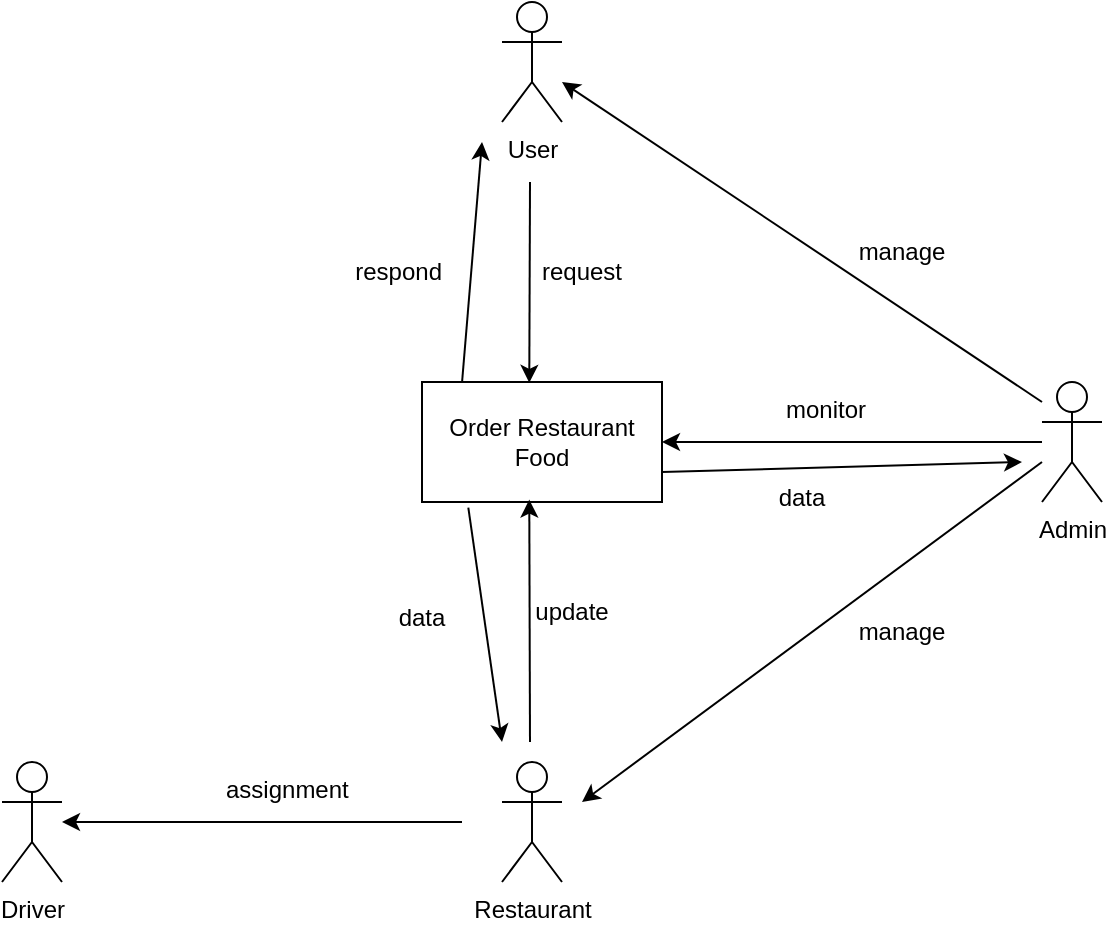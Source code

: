 <mxfile version="26.0.5">
  <diagram name="Page-1" id="LK-pGo-8605fhFCFJTDb">
    <mxGraphModel dx="1042" dy="565" grid="1" gridSize="10" guides="1" tooltips="1" connect="1" arrows="1" fold="1" page="1" pageScale="1" pageWidth="850" pageHeight="1100" math="0" shadow="0">
      <root>
        <mxCell id="0" />
        <mxCell id="1" parent="0" />
        <mxCell id="XO0aJEWpJ-uFAMMzvpzD-1" value="User" style="shape=umlActor;verticalLabelPosition=bottom;verticalAlign=top;html=1;outlineConnect=0;" parent="1" vertex="1">
          <mxGeometry x="390" y="50" width="30" height="60" as="geometry" />
        </mxCell>
        <mxCell id="XO0aJEWpJ-uFAMMzvpzD-2" value="Order Restaurant Food" style="rounded=0;whiteSpace=wrap;html=1;" parent="1" vertex="1">
          <mxGeometry x="350" y="240" width="120" height="60" as="geometry" />
        </mxCell>
        <mxCell id="XO0aJEWpJ-uFAMMzvpzD-3" value="Restaurant" style="shape=umlActor;verticalLabelPosition=bottom;verticalAlign=top;html=1;outlineConnect=0;" parent="1" vertex="1">
          <mxGeometry x="390" y="430" width="30" height="60" as="geometry" />
        </mxCell>
        <mxCell id="XO0aJEWpJ-uFAMMzvpzD-4" value="Admin" style="shape=umlActor;verticalLabelPosition=bottom;verticalAlign=top;html=1;outlineConnect=0;" parent="1" vertex="1">
          <mxGeometry x="660" y="240" width="30" height="60" as="geometry" />
        </mxCell>
        <mxCell id="XO0aJEWpJ-uFAMMzvpzD-5" value="Driver" style="shape=umlActor;verticalLabelPosition=bottom;verticalAlign=top;html=1;outlineConnect=0;" parent="1" vertex="1">
          <mxGeometry x="140" y="430" width="30" height="60" as="geometry" />
        </mxCell>
        <mxCell id="XO0aJEWpJ-uFAMMzvpzD-9" value="" style="endArrow=classic;html=1;rounded=0;entryX=0.447;entryY=0.007;entryDx=0;entryDy=0;entryPerimeter=0;" parent="1" target="XO0aJEWpJ-uFAMMzvpzD-2" edge="1">
          <mxGeometry width="50" height="50" relative="1" as="geometry">
            <mxPoint x="404" y="140" as="sourcePoint" />
            <mxPoint x="450" y="270" as="targetPoint" />
          </mxGeometry>
        </mxCell>
        <mxCell id="XO0aJEWpJ-uFAMMzvpzD-10" value="" style="endArrow=classic;html=1;rounded=0;entryX=0.447;entryY=0.98;entryDx=0;entryDy=0;entryPerimeter=0;" parent="1" target="XO0aJEWpJ-uFAMMzvpzD-2" edge="1">
          <mxGeometry width="50" height="50" relative="1" as="geometry">
            <mxPoint x="404" y="420" as="sourcePoint" />
            <mxPoint x="414" y="250" as="targetPoint" />
          </mxGeometry>
        </mxCell>
        <mxCell id="XO0aJEWpJ-uFAMMzvpzD-11" value="" style="endArrow=classic;html=1;rounded=0;" parent="1" target="XO0aJEWpJ-uFAMMzvpzD-5" edge="1">
          <mxGeometry width="50" height="50" relative="1" as="geometry">
            <mxPoint x="370" y="460" as="sourcePoint" />
            <mxPoint x="414" y="309" as="targetPoint" />
          </mxGeometry>
        </mxCell>
        <mxCell id="XO0aJEWpJ-uFAMMzvpzD-12" value="" style="endArrow=classic;html=1;rounded=0;" parent="1" target="XO0aJEWpJ-uFAMMzvpzD-1" edge="1">
          <mxGeometry width="50" height="50" relative="1" as="geometry">
            <mxPoint x="660" y="250" as="sourcePoint" />
            <mxPoint x="414" y="309" as="targetPoint" />
          </mxGeometry>
        </mxCell>
        <mxCell id="XO0aJEWpJ-uFAMMzvpzD-13" value="" style="endArrow=classic;html=1;rounded=0;entryX=1;entryY=0.5;entryDx=0;entryDy=0;" parent="1" target="XO0aJEWpJ-uFAMMzvpzD-2" edge="1">
          <mxGeometry width="50" height="50" relative="1" as="geometry">
            <mxPoint x="660" y="270" as="sourcePoint" />
            <mxPoint x="430" y="101" as="targetPoint" />
          </mxGeometry>
        </mxCell>
        <mxCell id="XO0aJEWpJ-uFAMMzvpzD-14" value="" style="endArrow=classic;html=1;rounded=0;" parent="1" edge="1">
          <mxGeometry width="50" height="50" relative="1" as="geometry">
            <mxPoint x="660" y="280" as="sourcePoint" />
            <mxPoint x="430" y="450" as="targetPoint" />
          </mxGeometry>
        </mxCell>
        <mxCell id="XO0aJEWpJ-uFAMMzvpzD-15" value="manage" style="text;html=1;align=center;verticalAlign=middle;whiteSpace=wrap;rounded=0;" parent="1" vertex="1">
          <mxGeometry x="560" y="160" width="60" height="30" as="geometry" />
        </mxCell>
        <mxCell id="XO0aJEWpJ-uFAMMzvpzD-16" value="manage" style="text;html=1;align=center;verticalAlign=middle;whiteSpace=wrap;rounded=0;" parent="1" vertex="1">
          <mxGeometry x="560" y="350" width="60" height="30" as="geometry" />
        </mxCell>
        <mxCell id="XO0aJEWpJ-uFAMMzvpzD-17" value="monitor" style="text;whiteSpace=wrap;" parent="1" vertex="1">
          <mxGeometry x="530" y="240" width="70" height="40" as="geometry" />
        </mxCell>
        <mxCell id="XO0aJEWpJ-uFAMMzvpzD-18" value="assignment" style="text;whiteSpace=wrap;" parent="1" vertex="1">
          <mxGeometry x="250" y="430" width="90" height="40" as="geometry" />
        </mxCell>
        <mxCell id="XO0aJEWpJ-uFAMMzvpzD-19" value="request" style="text;html=1;align=center;verticalAlign=middle;whiteSpace=wrap;rounded=0;" parent="1" vertex="1">
          <mxGeometry x="400" y="170" width="60" height="30" as="geometry" />
        </mxCell>
        <mxCell id="XO0aJEWpJ-uFAMMzvpzD-20" value="" style="endArrow=classic;html=1;rounded=0;exitX=0.167;exitY=0;exitDx=0;exitDy=0;exitPerimeter=0;" parent="1" source="XO0aJEWpJ-uFAMMzvpzD-2" edge="1">
          <mxGeometry width="50" height="50" relative="1" as="geometry">
            <mxPoint x="414" y="150" as="sourcePoint" />
            <mxPoint x="380" y="120" as="targetPoint" />
          </mxGeometry>
        </mxCell>
        <mxCell id="XO0aJEWpJ-uFAMMzvpzD-21" value="respond&amp;nbsp;" style="text;html=1;align=center;verticalAlign=middle;whiteSpace=wrap;rounded=0;" parent="1" vertex="1">
          <mxGeometry x="310" y="170" width="60" height="30" as="geometry" />
        </mxCell>
        <mxCell id="DaE_8y613UULqdM894cF-1" value="update" style="text;html=1;align=center;verticalAlign=middle;whiteSpace=wrap;rounded=0;" vertex="1" parent="1">
          <mxGeometry x="395" y="340" width="60" height="30" as="geometry" />
        </mxCell>
        <mxCell id="DaE_8y613UULqdM894cF-2" value="" style="endArrow=classic;html=1;rounded=0;exitX=0.193;exitY=1.047;exitDx=0;exitDy=0;exitPerimeter=0;" edge="1" parent="1" source="XO0aJEWpJ-uFAMMzvpzD-2">
          <mxGeometry width="50" height="50" relative="1" as="geometry">
            <mxPoint x="414" y="150" as="sourcePoint" />
            <mxPoint x="390" y="420" as="targetPoint" />
          </mxGeometry>
        </mxCell>
        <mxCell id="DaE_8y613UULqdM894cF-3" value="data&lt;div&gt;&lt;br&gt;&lt;/div&gt;" style="text;html=1;align=center;verticalAlign=middle;whiteSpace=wrap;rounded=0;" vertex="1" parent="1">
          <mxGeometry x="320" y="350" width="60" height="30" as="geometry" />
        </mxCell>
        <mxCell id="DaE_8y613UULqdM894cF-4" value="" style="endArrow=classic;html=1;rounded=0;exitX=1;exitY=0.75;exitDx=0;exitDy=0;" edge="1" parent="1" source="XO0aJEWpJ-uFAMMzvpzD-2">
          <mxGeometry width="50" height="50" relative="1" as="geometry">
            <mxPoint x="380" y="250" as="sourcePoint" />
            <mxPoint x="650" y="280" as="targetPoint" />
          </mxGeometry>
        </mxCell>
        <mxCell id="DaE_8y613UULqdM894cF-5" value="data&lt;div&gt;&lt;br&gt;&lt;/div&gt;" style="text;html=1;align=center;verticalAlign=middle;whiteSpace=wrap;rounded=0;" vertex="1" parent="1">
          <mxGeometry x="510" y="290" width="60" height="30" as="geometry" />
        </mxCell>
      </root>
    </mxGraphModel>
  </diagram>
</mxfile>
